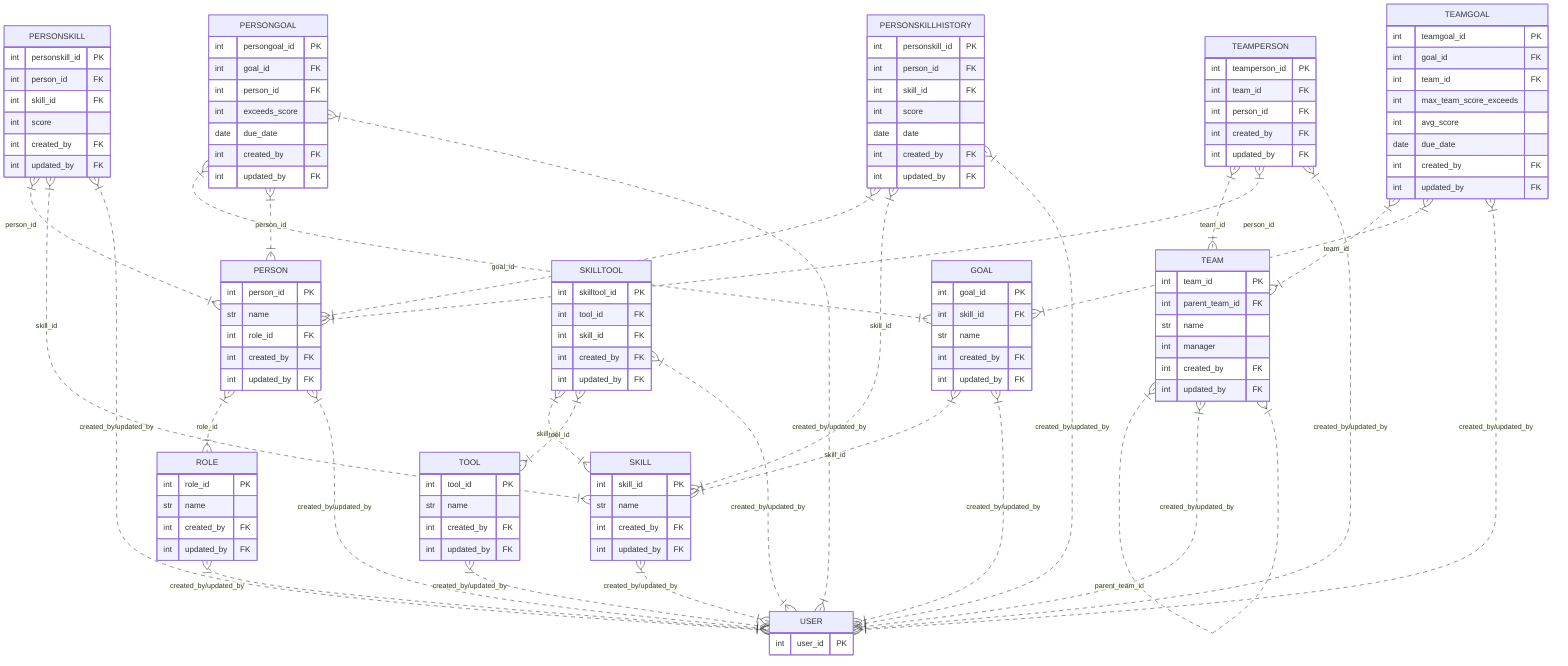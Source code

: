 erDiagram
    USER {
        int user_id PK
    }
    ROLE {
        int role_id PK
        str name
        int created_by FK
        int updated_by FK
    }
    PERSON {
        int person_id PK
        str name
        int role_id FK
        int created_by FK
        int updated_by FK
    }
    TEAM {
        int team_id PK
        int parent_team_id FK
        str name
        int manager
        int created_by FK
        int updated_by FK
    }
    SKILL {
        int skill_id PK
        str name
        int created_by FK
        int updated_by FK
    }
    GOAL {
        int goal_id PK
        int skill_id FK
        str name
        int created_by FK
        int updated_by FK
    }
    PERSONGOAL {
        int persongoal_id PK
        int goal_id FK
        int person_id FK
        int exceeds_score
        date due_date
        int created_by FK
        int updated_by FK
    }
    PERSONSKILL {
        int personskill_id PK
        int person_id FK
        int skill_id FK
        int score
        int created_by FK
        int updated_by FK
    }
    PERSONSKILLHISTORY {
        int personskill_id PK
        int person_id FK
        int skill_id FK
        int score
        date date
        int created_by FK
        int updated_by FK
    }
    TEAMGOAL {
        int teamgoal_id PK
        int goal_id FK
        int team_id FK
        int max_team_score_exceeds
        int avg_score
        date due_date
        int created_by FK
        int updated_by FK
    }
    SKILLTOOL {
        int skilltool_id PK
        int tool_id FK
        int skill_id FK
        int created_by FK
        int updated_by FK
    }
    TOOL {
        int tool_id PK
        str name
        int created_by FK
        int updated_by FK
    }
    TEAMPERSON {
        int teamperson_id PK
        int team_id FK
        int person_id FK
        int created_by FK
        int updated_by FK
    }

    PERSON }|..|{ ROLE : "role_id"
    PERSONSKILL }|..|{ PERSON : "person_id"
    PERSONSKILL }|..|{ SKILL : "skill_id"
    PERSONGOAL }|..|{ GOAL : "goal_id"
    PERSONGOAL }|..|{ PERSON : "person_id"
    PERSONSKILLHISTORY }|..|{ PERSON : "person_id"
    PERSONSKILLHISTORY }|..|{ SKILL : "skill_id"
    GOAL }|..|{ SKILL : "skill_id"
    TEAMGOAL }|..|{ TEAM : "team_id"
    TEAMGOAL }|..|{ GOAL : "goal_id"
    SKILLTOOL }|..|{ SKILL : "skill_id"
    SKILLTOOL }|..|{ TOOL : "tool_id"
    TEAM }|..|{ TEAM : "parent_team_id"
    TEAMPERSON }|..|{ TEAM : "team_id"
    TEAMPERSON }|..|{ PERSON : "person_id"
    %% created_by and updated_by FKs to USER
    PERSON }|..|{ USER : "created_by/updated_by"
    ROLE }|..|{ USER : "created_by/updated_by"
    TEAM }|..|{ USER : "created_by/updated_by"
    SKILL }|..|{ USER : "created_by/updated_by"
    GOAL }|..|{ USER : "created_by/updated_by"
    PERSONGOAL }|..|{ USER : "created_by/updated_by"
    PERSONSKILL }|..|{ USER : "created_by/updated_by"
    PERSONSKILLHISTORY }|..|{ USER : "created_by/updated_by"
    TEAMGOAL }|..|{ USER : "created_by/updated_by"
    SKILLTOOL }|..|{ USER : "created_by/updated_by"
    TOOL }|..|{ USER : "created_by/updated_by"
    TEAMPERSON }|..|{ USER : "created_by/updated_by"